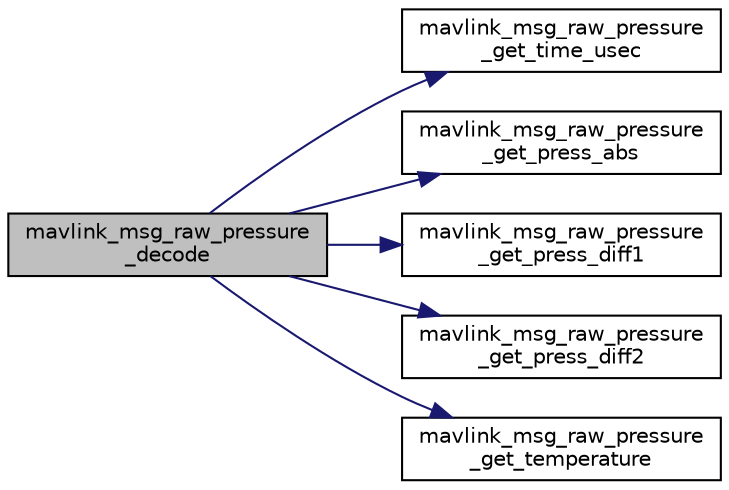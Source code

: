 digraph "mavlink_msg_raw_pressure_decode"
{
 // INTERACTIVE_SVG=YES
  edge [fontname="Helvetica",fontsize="10",labelfontname="Helvetica",labelfontsize="10"];
  node [fontname="Helvetica",fontsize="10",shape=record];
  rankdir="LR";
  Node1 [label="mavlink_msg_raw_pressure\l_decode",height=0.2,width=0.4,color="black", fillcolor="grey75", style="filled", fontcolor="black"];
  Node1 -> Node2 [color="midnightblue",fontsize="10",style="solid",fontname="Helvetica"];
  Node2 [label="mavlink_msg_raw_pressure\l_get_time_usec",height=0.2,width=0.4,color="black", fillcolor="white", style="filled",URL="$mavlink__msg__raw__pressure_8h.html#ac4f2503d7494dc5b9a3c559f7f1102c4",tooltip="Send a raw_pressure message. "];
  Node1 -> Node3 [color="midnightblue",fontsize="10",style="solid",fontname="Helvetica"];
  Node3 [label="mavlink_msg_raw_pressure\l_get_press_abs",height=0.2,width=0.4,color="black", fillcolor="white", style="filled",URL="$mavlink__msg__raw__pressure_8h.html#a4702d76634c4b4f7c3a3f19f82445994",tooltip="Get field press_abs from raw_pressure message. "];
  Node1 -> Node4 [color="midnightblue",fontsize="10",style="solid",fontname="Helvetica"];
  Node4 [label="mavlink_msg_raw_pressure\l_get_press_diff1",height=0.2,width=0.4,color="black", fillcolor="white", style="filled",URL="$mavlink__msg__raw__pressure_8h.html#ab75ac2df588367748e77ca38da87ec26",tooltip="Get field press_diff1 from raw_pressure message. "];
  Node1 -> Node5 [color="midnightblue",fontsize="10",style="solid",fontname="Helvetica"];
  Node5 [label="mavlink_msg_raw_pressure\l_get_press_diff2",height=0.2,width=0.4,color="black", fillcolor="white", style="filled",URL="$mavlink__msg__raw__pressure_8h.html#a25dea6b772fc20627df74b90666e87b9",tooltip="Get field press_diff2 from raw_pressure message. "];
  Node1 -> Node6 [color="midnightblue",fontsize="10",style="solid",fontname="Helvetica"];
  Node6 [label="mavlink_msg_raw_pressure\l_get_temperature",height=0.2,width=0.4,color="black", fillcolor="white", style="filled",URL="$mavlink__msg__raw__pressure_8h.html#a81467b8d6792b755dd8b68969776b2c9",tooltip="Get field temperature from raw_pressure message. "];
}
